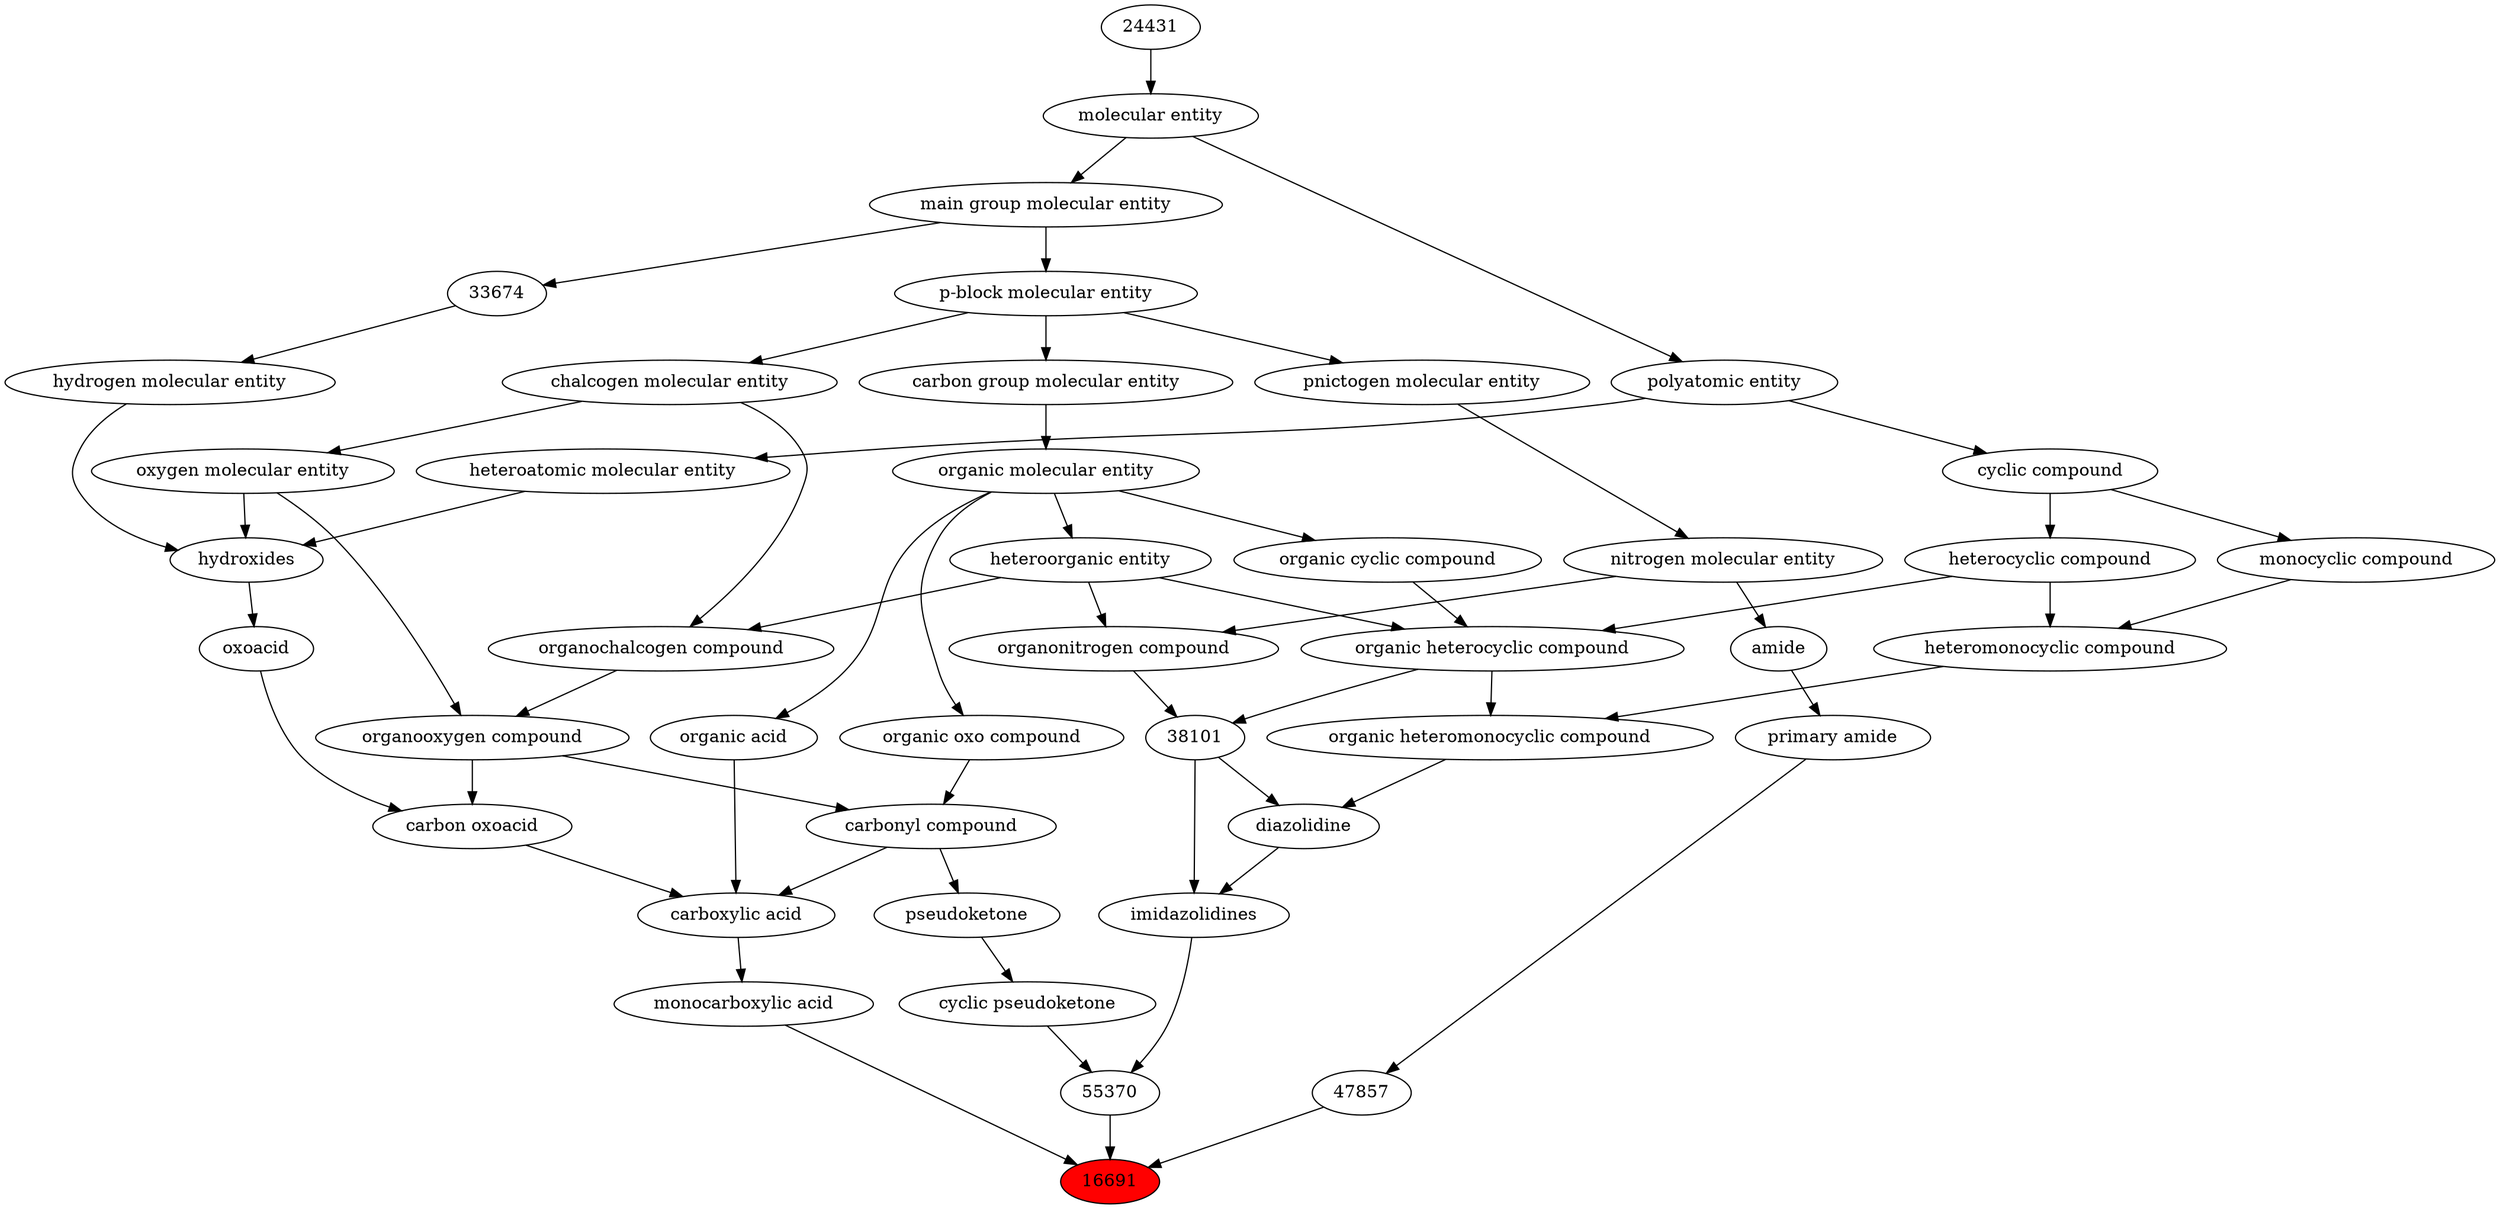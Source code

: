 digraph tree{ 
16691 [label="16691" fillcolor=red style=filled]
47857 -> 16691
25384 -> 16691
55370 -> 16691
47857 [label="47857"]
33256 -> 47857
25384 [label="monocarboxylic acid"]
33575 -> 25384
55370 [label="55370"]
38261 -> 55370
36588 -> 55370
33256 [label="primary amide"]
32988 -> 33256
33575 [label="carboxylic acid"]
36586 -> 33575
35605 -> 33575
64709 -> 33575
38261 [label="imidazolidines"]
38304 -> 38261
38101 -> 38261
36588 [label="cyclic pseudoketone"]
36585 -> 36588
32988 [label="amide"]
51143 -> 32988
36586 [label="carbonyl compound"]
36587 -> 36586
36963 -> 36586
35605 [label="carbon oxoacid"]
24833 -> 35605
36963 -> 35605
64709 [label="organic acid"]
50860 -> 64709
38304 [label="diazolidine"]
25693 -> 38304
38101 -> 38304
38101 [label="38101"]
24532 -> 38101
35352 -> 38101
36585 [label="pseudoketone"]
36586 -> 36585
51143 [label="nitrogen molecular entity"]
33302 -> 51143
36587 [label="organic oxo compound"]
50860 -> 36587
36963 [label="organooxygen compound"]
36962 -> 36963
25806 -> 36963
24833 [label="oxoacid"]
24651 -> 24833
50860 [label="organic molecular entity"]
33582 -> 50860
25693 [label="organic heteromonocyclic compound"]
33670 -> 25693
24532 -> 25693
24532 [label="organic heterocyclic compound"]
33285 -> 24532
33832 -> 24532
5686 -> 24532
35352 [label="organonitrogen compound"]
51143 -> 35352
33285 -> 35352
33302 [label="pnictogen molecular entity"]
33675 -> 33302
36962 [label="organochalcogen compound"]
33285 -> 36962
33304 -> 36962
25806 [label="oxygen molecular entity"]
33304 -> 25806
24651 [label="hydroxides"]
25806 -> 24651
33608 -> 24651
37577 -> 24651
33582 [label="carbon group molecular entity"]
33675 -> 33582
33670 [label="heteromonocyclic compound"]
5686 -> 33670
33661 -> 33670
33285 [label="heteroorganic entity"]
50860 -> 33285
33832 [label="organic cyclic compound"]
50860 -> 33832
5686 [label="heterocyclic compound"]
33595 -> 5686
33675 [label="p-block molecular entity"]
33579 -> 33675
33304 [label="chalcogen molecular entity"]
33675 -> 33304
33608 [label="hydrogen molecular entity"]
33674 -> 33608
37577 [label="heteroatomic molecular entity"]
36357 -> 37577
33661 [label="monocyclic compound"]
33595 -> 33661
33595 [label="cyclic compound"]
36357 -> 33595
33579 [label="main group molecular entity"]
23367 -> 33579
33674 [label="33674"]
33579 -> 33674
36357 [label="polyatomic entity"]
23367 -> 36357
23367 [label="molecular entity"]
24431 -> 23367
24431 [label="24431"]
}
